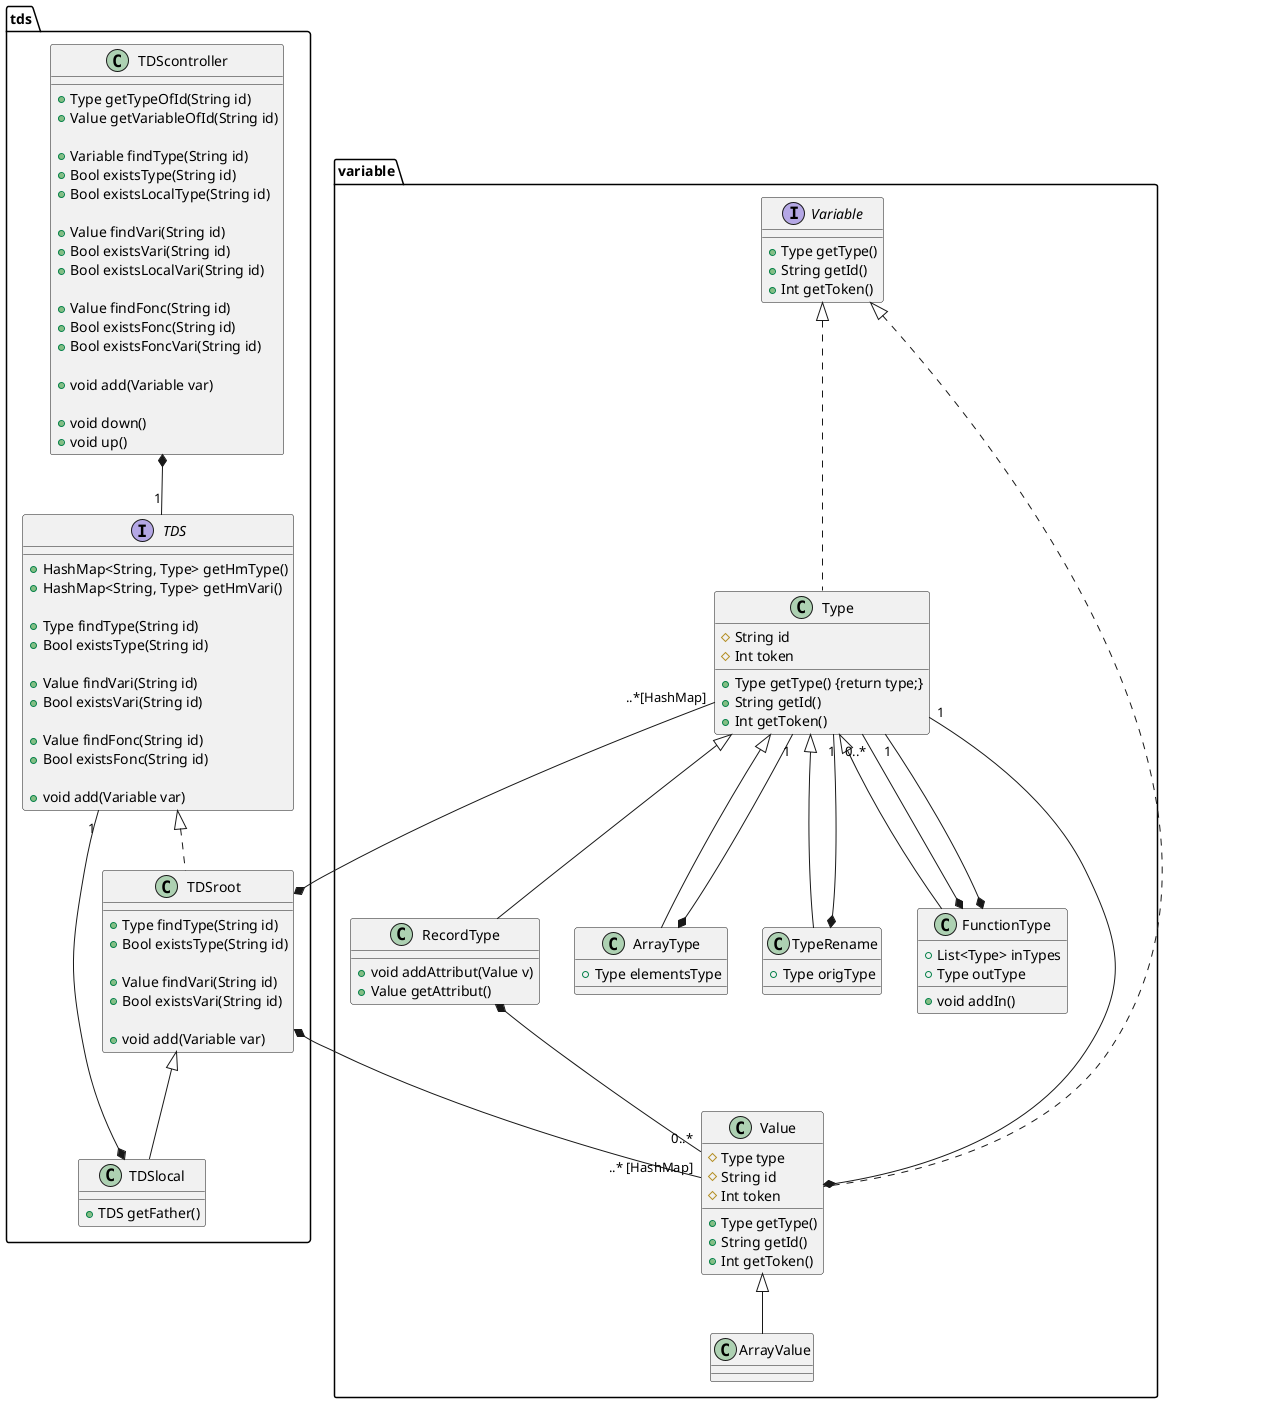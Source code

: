 @startuml

package tds {

  class TDScontroller {
    +Type getTypeOfId(String id)
    +Value getVariableOfId(String id)

    +Variable findType(String id)
    +Bool existsType(String id)
    +Bool existsLocalType(String id)

    +Value findVari(String id)
    +Bool existsVari(String id)
    +Bool existsLocalVari(String id)

    +Value findFonc(String id)
    +Bool existsFonc(String id)
    +Bool existsFoncVari(String id)

    +void add(Variable var)

    +void down()
    +void up()
  }

  interface TDS {
    +HashMap<String, Type> getHmType()
    +HashMap<String, Type> getHmVari()

    +Type findType(String id)
    +Bool existsType(String id)

    +Value findVari(String id)
    +Bool existsVari(String id)

    +Value findFonc(String id)
    +Bool existsFonc(String id)

    +void add(Variable var)
  }

  class TDSroot implements TDS {
    +Type findType(String id)
    +Bool existsType(String id)

    +Value findVari(String id)
    +Bool existsVari(String id)
    
    +void add(Variable var)
  }

  class TDSlocal extends TDSroot {
    +TDS getFather()
  }
}

package variable {

  Interface Variable {
    +Type getType()
    +String getId()
    +Int getToken()
  }

  class Type implements Variable {
    #String id
    #Int token

    +Type getType() {return type;}
    +String getId()
    +Int getToken()
  }

  class RecordType extends Type {
    +void addAttribut(Value v)
    +Value getAttribut()
  }

  class ArrayType extends Type {
    +Type elementsType
  }

  class TypeRename extends Type {
    +Type origType
  }

  class FunctionType extends Type {
    +List<Type> inTypes
    +Type outType
    +void addIn()
  }

  class Value implements Variable {
    #Type type
    #String id
    #Int token

    +Type getType()
    +String getId()
    +Int getToken()
  }

  class ArrayValue extends Value {
  }
}

TDScontroller *--"1" TDS
TDSlocal *--"1" TDS
TDSroot *--"..*[HashMap]" Type
TDSroot *--"..* [HashMap]" Value
Value *--"1" Type
RecordType *--"0..*" Value
ArrayType *--"1" Type
TypeRename *--"1" Type
FunctionType *--"0..*" Type
FunctionType *--"1" Type

TDScontroller -u[hidden]-> Variable
@enduml